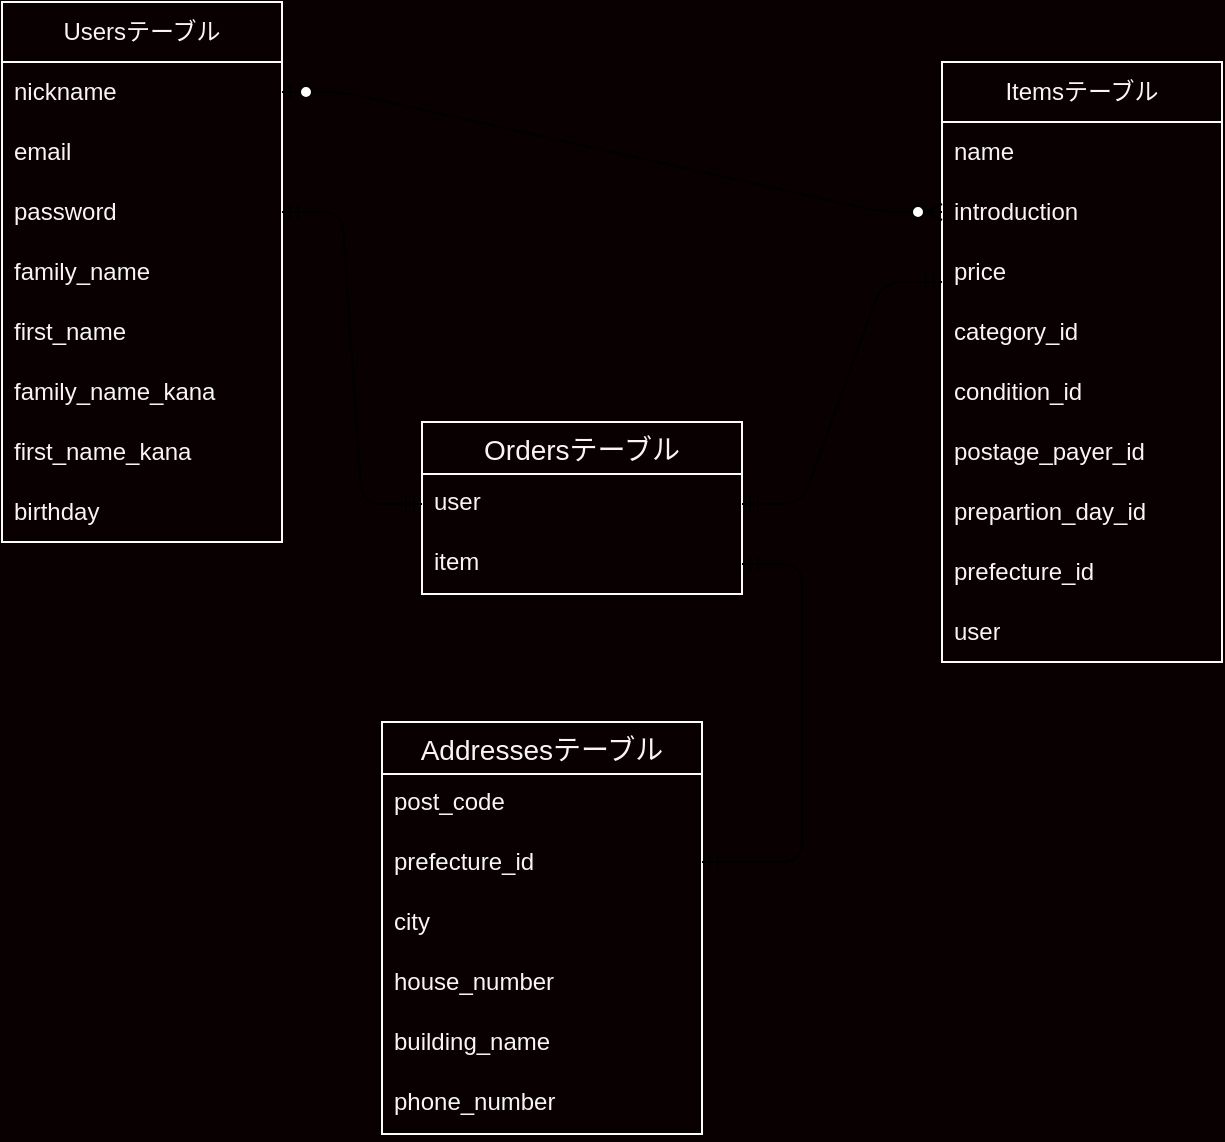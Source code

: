 <mxfile>
    <diagram id="V5wvDYEtQwAAD1Q0TKuF" name="ページ1">
        <mxGraphModel dx="706" dy="560" grid="1" gridSize="10" guides="1" tooltips="1" connect="1" arrows="1" fold="1" page="1" pageScale="1" pageWidth="827" pageHeight="1169" background="#090101" math="0" shadow="0">
            <root>
                <mxCell id="0"/>
                <mxCell id="1" parent="0"/>
                <mxCell id="148" value="Usersテーブル" style="swimlane;fontStyle=0;childLayout=stackLayout;horizontal=1;startSize=30;horizontalStack=0;resizeParent=1;resizeParentMax=0;resizeLast=0;collapsible=1;marginBottom=0;whiteSpace=wrap;html=1;labelBackgroundColor=none;labelBorderColor=none;strokeColor=#fcfcfc;fontSize=12;fontColor=#f9f5f5;fillColor=none;" parent="1" vertex="1">
                    <mxGeometry x="40" y="40" width="140" height="270" as="geometry">
                        <mxRectangle x="300" y="220" width="60" height="30" as="alternateBounds"/>
                    </mxGeometry>
                </mxCell>
                <mxCell id="149" value="nickname" style="text;strokeColor=none;fillColor=none;align=left;verticalAlign=middle;spacingLeft=4;spacingRight=4;overflow=hidden;points=[[0,0.5],[1,0.5]];portConstraint=eastwest;rotatable=0;whiteSpace=wrap;html=1;labelBackgroundColor=none;labelBorderColor=none;fontSize=12;fontColor=#f9f5f5;" parent="148" vertex="1">
                    <mxGeometry y="30" width="140" height="30" as="geometry"/>
                </mxCell>
                <mxCell id="150" value="email" style="text;strokeColor=none;fillColor=none;align=left;verticalAlign=middle;spacingLeft=4;spacingRight=4;overflow=hidden;points=[[0,0.5],[1,0.5]];portConstraint=eastwest;rotatable=0;whiteSpace=wrap;html=1;labelBackgroundColor=none;labelBorderColor=none;fontSize=12;fontColor=#f9f5f5;" parent="148" vertex="1">
                    <mxGeometry y="60" width="140" height="30" as="geometry"/>
                </mxCell>
                <mxCell id="151" value="password" style="text;strokeColor=none;fillColor=none;align=left;verticalAlign=middle;spacingLeft=4;spacingRight=4;overflow=hidden;points=[[0,0.5],[1,0.5]];portConstraint=eastwest;rotatable=0;whiteSpace=wrap;html=1;labelBackgroundColor=none;labelBorderColor=none;fontSize=12;fontColor=#f9f5f5;" parent="148" vertex="1">
                    <mxGeometry y="90" width="140" height="30" as="geometry"/>
                </mxCell>
                <mxCell id="152" value="family_name" style="text;strokeColor=none;fillColor=none;align=left;verticalAlign=middle;spacingLeft=4;spacingRight=4;overflow=hidden;points=[[0,0.5],[1,0.5]];portConstraint=eastwest;rotatable=0;whiteSpace=wrap;html=1;labelBackgroundColor=none;labelBorderColor=none;fontSize=12;fontColor=#f9f5f5;" parent="148" vertex="1">
                    <mxGeometry y="120" width="140" height="30" as="geometry"/>
                </mxCell>
                <mxCell id="153" value="first_name" style="text;strokeColor=none;fillColor=none;align=left;verticalAlign=middle;spacingLeft=4;spacingRight=4;overflow=hidden;points=[[0,0.5],[1,0.5]];portConstraint=eastwest;rotatable=0;whiteSpace=wrap;html=1;labelBackgroundColor=none;labelBorderColor=none;fontSize=12;fontColor=#f9f5f5;" parent="148" vertex="1">
                    <mxGeometry y="150" width="140" height="30" as="geometry"/>
                </mxCell>
                <mxCell id="154" value="family_name_kana" style="text;strokeColor=none;fillColor=none;align=left;verticalAlign=middle;spacingLeft=4;spacingRight=4;overflow=hidden;points=[[0,0.5],[1,0.5]];portConstraint=eastwest;rotatable=0;whiteSpace=wrap;html=1;labelBackgroundColor=none;labelBorderColor=none;fontSize=12;fontColor=#f9f5f5;" parent="148" vertex="1">
                    <mxGeometry y="180" width="140" height="30" as="geometry"/>
                </mxCell>
                <mxCell id="155" value="first_name_kana" style="text;strokeColor=none;fillColor=none;align=left;verticalAlign=middle;spacingLeft=4;spacingRight=4;overflow=hidden;points=[[0,0.5],[1,0.5]];portConstraint=eastwest;rotatable=0;whiteSpace=wrap;html=1;labelBackgroundColor=none;labelBorderColor=none;fontSize=12;fontColor=#f9f5f5;" parent="148" vertex="1">
                    <mxGeometry y="210" width="140" height="30" as="geometry"/>
                </mxCell>
                <mxCell id="156" value="birthday" style="text;strokeColor=none;fillColor=none;align=left;verticalAlign=middle;spacingLeft=4;spacingRight=4;overflow=hidden;points=[[0,0.5],[1,0.5]];portConstraint=eastwest;rotatable=0;whiteSpace=wrap;html=1;labelBackgroundColor=none;labelBorderColor=none;fontSize=12;fontColor=#f9f5f5;" parent="148" vertex="1">
                    <mxGeometry y="240" width="140" height="30" as="geometry"/>
                </mxCell>
                <mxCell id="157" value="Itemsテーブル" style="swimlane;fontStyle=0;childLayout=stackLayout;horizontal=1;startSize=30;horizontalStack=0;resizeParent=1;resizeParentMax=0;resizeLast=0;collapsible=1;marginBottom=0;whiteSpace=wrap;html=1;labelBackgroundColor=none;labelBorderColor=none;strokeColor=#fcfcfc;fontSize=12;fontColor=#f9f5f5;fillColor=none;" parent="1" vertex="1">
                    <mxGeometry x="510" y="70" width="140" height="300" as="geometry"/>
                </mxCell>
                <mxCell id="159" value="name" style="text;strokeColor=none;fillColor=none;align=left;verticalAlign=middle;spacingLeft=4;spacingRight=4;overflow=hidden;points=[[0,0.5],[1,0.5]];portConstraint=eastwest;rotatable=0;whiteSpace=wrap;html=1;labelBackgroundColor=none;labelBorderColor=none;fontSize=12;fontColor=#f9f5f5;" parent="157" vertex="1">
                    <mxGeometry y="30" width="140" height="30" as="geometry"/>
                </mxCell>
                <mxCell id="160" value="introduction" style="text;strokeColor=none;fillColor=none;align=left;verticalAlign=middle;spacingLeft=4;spacingRight=4;overflow=hidden;points=[[0,0.5],[1,0.5]];portConstraint=eastwest;rotatable=0;whiteSpace=wrap;html=1;labelBackgroundColor=none;labelBorderColor=none;fontSize=12;fontColor=#f9f5f5;" parent="157" vertex="1">
                    <mxGeometry y="60" width="140" height="30" as="geometry"/>
                </mxCell>
                <mxCell id="161" value="price" style="text;strokeColor=none;fillColor=none;align=left;verticalAlign=middle;spacingLeft=4;spacingRight=4;overflow=hidden;points=[[0,0.5],[1,0.5]];portConstraint=eastwest;rotatable=0;whiteSpace=wrap;html=1;labelBackgroundColor=none;labelBorderColor=none;fontSize=12;fontColor=#f9f5f5;" parent="157" vertex="1">
                    <mxGeometry y="90" width="140" height="30" as="geometry"/>
                </mxCell>
                <mxCell id="162" value="category_id" style="text;strokeColor=none;fillColor=none;align=left;verticalAlign=middle;spacingLeft=4;spacingRight=4;overflow=hidden;points=[[0,0.5],[1,0.5]];portConstraint=eastwest;rotatable=0;whiteSpace=wrap;html=1;labelBackgroundColor=none;labelBorderColor=none;fontSize=12;fontColor=#f9f5f5;" parent="157" vertex="1">
                    <mxGeometry y="120" width="140" height="30" as="geometry"/>
                </mxCell>
                <mxCell id="164" value="condition_id" style="text;strokeColor=none;fillColor=none;align=left;verticalAlign=middle;spacingLeft=4;spacingRight=4;overflow=hidden;points=[[0,0.5],[1,0.5]];portConstraint=eastwest;rotatable=0;whiteSpace=wrap;html=1;labelBackgroundColor=none;labelBorderColor=none;fontSize=12;fontColor=#f9f5f5;" parent="157" vertex="1">
                    <mxGeometry y="150" width="140" height="30" as="geometry"/>
                </mxCell>
                <mxCell id="165" value="postage_payer_id" style="text;strokeColor=none;fillColor=none;align=left;verticalAlign=middle;spacingLeft=4;spacingRight=4;overflow=hidden;points=[[0,0.5],[1,0.5]];portConstraint=eastwest;rotatable=0;whiteSpace=wrap;html=1;labelBackgroundColor=none;labelBorderColor=none;fontSize=12;fontColor=#f9f5f5;" parent="157" vertex="1">
                    <mxGeometry y="180" width="140" height="30" as="geometry"/>
                </mxCell>
                <mxCell id="166" value="prepartion_day_id" style="text;strokeColor=none;fillColor=none;align=left;verticalAlign=middle;spacingLeft=4;spacingRight=4;overflow=hidden;points=[[0,0.5],[1,0.5]];portConstraint=eastwest;rotatable=0;whiteSpace=wrap;html=1;labelBackgroundColor=none;labelBorderColor=none;fontSize=12;fontColor=#f9f5f5;" parent="157" vertex="1">
                    <mxGeometry y="210" width="140" height="30" as="geometry"/>
                </mxCell>
                <mxCell id="251" value="&lt;span style=&quot;&quot;&gt;prefecture_id&lt;/span&gt;" style="text;strokeColor=none;fillColor=none;align=left;verticalAlign=middle;spacingLeft=4;spacingRight=4;overflow=hidden;points=[[0,0.5],[1,0.5]];portConstraint=eastwest;rotatable=0;whiteSpace=wrap;html=1;labelBackgroundColor=none;labelBorderColor=none;fontSize=12;fontColor=#f9f5f5;" parent="157" vertex="1">
                    <mxGeometry y="240" width="140" height="30" as="geometry"/>
                </mxCell>
                <mxCell id="249" value="user" style="text;strokeColor=none;fillColor=none;align=left;verticalAlign=middle;spacingLeft=4;spacingRight=4;overflow=hidden;points=[[0,0.5],[1,0.5]];portConstraint=eastwest;rotatable=0;whiteSpace=wrap;html=1;labelBackgroundColor=none;labelBorderColor=none;fontSize=12;fontColor=#f9f5f5;" parent="157" vertex="1">
                    <mxGeometry y="270" width="140" height="30" as="geometry"/>
                </mxCell>
                <mxCell id="183" value="" style="edgeStyle=entityRelationEdgeStyle;fontSize=12;html=1;endArrow=ERzeroToMany;startArrow=ERzeroToOne;fontColor=#f9f5f5;exitX=1;exitY=0.5;exitDx=0;exitDy=0;entryX=0;entryY=0.5;entryDx=0;entryDy=0;" parent="1" source="149" target="160" edge="1">
                    <mxGeometry width="100" height="100" relative="1" as="geometry">
                        <mxPoint x="190" y="260" as="sourcePoint"/>
                        <mxPoint x="400" y="260" as="targetPoint"/>
                    </mxGeometry>
                </mxCell>
                <mxCell id="197" value="Ordersテーブル" style="swimlane;fontStyle=0;childLayout=stackLayout;horizontal=1;startSize=26;horizontalStack=0;resizeParent=1;resizeParentMax=0;resizeLast=0;collapsible=1;marginBottom=0;align=center;fontSize=14;labelBackgroundColor=none;labelBorderColor=none;strokeColor=#fcfcfc;fontColor=#f9f5f5;fillColor=none;" parent="1" vertex="1">
                    <mxGeometry x="250" y="250" width="160" height="86" as="geometry"/>
                </mxCell>
                <mxCell id="200" value="user" style="text;strokeColor=none;fillColor=none;spacingLeft=4;spacingRight=4;overflow=hidden;rotatable=0;points=[[0,0.5],[1,0.5]];portConstraint=eastwest;fontSize=12;labelBackgroundColor=none;labelBorderColor=none;fontColor=#f9f5f5;" parent="197" vertex="1">
                    <mxGeometry y="26" width="160" height="30" as="geometry"/>
                </mxCell>
                <mxCell id="201" value="item" style="text;strokeColor=none;fillColor=none;spacingLeft=4;spacingRight=4;overflow=hidden;rotatable=0;points=[[0,0.5],[1,0.5]];portConstraint=eastwest;fontSize=12;labelBackgroundColor=none;labelBorderColor=none;fontColor=#f9f5f5;" parent="197" vertex="1">
                    <mxGeometry y="56" width="160" height="30" as="geometry"/>
                </mxCell>
                <mxCell id="203" value="" style="edgeStyle=entityRelationEdgeStyle;fontSize=12;html=1;endArrow=ERmandOne;startArrow=ERmandOne;fontColor=#f9f5f5;exitX=1;exitY=0.5;exitDx=0;exitDy=0;" parent="1" source="151" target="200" edge="1">
                    <mxGeometry width="100" height="100" relative="1" as="geometry">
                        <mxPoint x="140" y="430" as="sourcePoint"/>
                        <mxPoint x="250" y="410" as="targetPoint"/>
                    </mxGeometry>
                </mxCell>
                <mxCell id="204" value="Addressesテーブル" style="swimlane;fontStyle=0;childLayout=stackLayout;horizontal=1;startSize=26;horizontalStack=0;resizeParent=1;resizeParentMax=0;resizeLast=0;collapsible=1;marginBottom=0;align=center;fontSize=14;labelBackgroundColor=none;labelBorderColor=none;strokeColor=#fcfcfc;fontColor=#f9f5f5;fillColor=none;" parent="1" vertex="1">
                    <mxGeometry x="230" y="400" width="160" height="206" as="geometry"/>
                </mxCell>
                <mxCell id="205" value="post_code" style="text;strokeColor=none;fillColor=none;spacingLeft=4;spacingRight=4;overflow=hidden;rotatable=0;points=[[0,0.5],[1,0.5]];portConstraint=eastwest;fontSize=12;labelBackgroundColor=none;labelBorderColor=none;fontColor=#f9f5f5;" parent="204" vertex="1">
                    <mxGeometry y="26" width="160" height="30" as="geometry"/>
                </mxCell>
                <mxCell id="207" value="prefecture_id" style="text;strokeColor=none;fillColor=none;spacingLeft=4;spacingRight=4;overflow=hidden;rotatable=0;points=[[0,0.5],[1,0.5]];portConstraint=eastwest;fontSize=12;labelBackgroundColor=none;labelBorderColor=none;fontColor=#f9f5f5;" parent="204" vertex="1">
                    <mxGeometry y="56" width="160" height="30" as="geometry"/>
                </mxCell>
                <mxCell id="208" value="city" style="text;strokeColor=none;fillColor=none;spacingLeft=4;spacingRight=4;overflow=hidden;rotatable=0;points=[[0,0.5],[1,0.5]];portConstraint=eastwest;fontSize=12;labelBackgroundColor=none;labelBorderColor=none;fontColor=#f9f5f5;" parent="204" vertex="1">
                    <mxGeometry y="86" width="160" height="30" as="geometry"/>
                </mxCell>
                <mxCell id="209" value="house_number" style="text;strokeColor=none;fillColor=none;spacingLeft=4;spacingRight=4;overflow=hidden;rotatable=0;points=[[0,0.5],[1,0.5]];portConstraint=eastwest;fontSize=12;labelBackgroundColor=none;labelBorderColor=none;fontColor=#f9f5f5;" parent="204" vertex="1">
                    <mxGeometry y="116" width="160" height="30" as="geometry"/>
                </mxCell>
                <mxCell id="210" value="building_name" style="text;strokeColor=none;fillColor=none;spacingLeft=4;spacingRight=4;overflow=hidden;rotatable=0;points=[[0,0.5],[1,0.5]];portConstraint=eastwest;fontSize=12;labelBackgroundColor=none;labelBorderColor=none;fontColor=#f9f5f5;" parent="204" vertex="1">
                    <mxGeometry y="146" width="160" height="30" as="geometry"/>
                </mxCell>
                <mxCell id="211" value="phone_number" style="text;strokeColor=none;fillColor=none;spacingLeft=4;spacingRight=4;overflow=hidden;rotatable=0;points=[[0,0.5],[1,0.5]];portConstraint=eastwest;fontSize=12;labelBackgroundColor=none;labelBorderColor=none;fontColor=#f9f5f5;" parent="204" vertex="1">
                    <mxGeometry y="176" width="160" height="30" as="geometry"/>
                </mxCell>
                <mxCell id="270" value="" style="edgeStyle=entityRelationEdgeStyle;fontSize=12;html=1;endArrow=ERmandOne;startArrow=ERmandOne;exitX=1;exitY=0.5;exitDx=0;exitDy=0;" parent="1" source="200" edge="1">
                    <mxGeometry width="100" height="100" relative="1" as="geometry">
                        <mxPoint x="410" y="280" as="sourcePoint"/>
                        <mxPoint x="510" y="180" as="targetPoint"/>
                    </mxGeometry>
                </mxCell>
                <mxCell id="271" value="" style="edgeStyle=entityRelationEdgeStyle;fontSize=12;html=1;endArrow=ERmandOne;startArrow=ERmandOne;" parent="1" target="201" edge="1">
                    <mxGeometry width="100" height="100" relative="1" as="geometry">
                        <mxPoint x="390" y="470" as="sourcePoint"/>
                        <mxPoint x="490" y="370" as="targetPoint"/>
                    </mxGeometry>
                </mxCell>
            </root>
        </mxGraphModel>
    </diagram>
</mxfile>